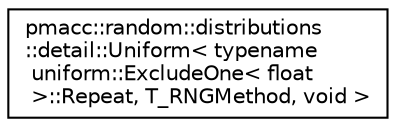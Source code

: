 digraph "Graphical Class Hierarchy"
{
 // LATEX_PDF_SIZE
  edge [fontname="Helvetica",fontsize="10",labelfontname="Helvetica",labelfontsize="10"];
  node [fontname="Helvetica",fontsize="10",shape=record];
  rankdir="LR";
  Node0 [label="pmacc::random::distributions\l::detail::Uniform\< typename\l uniform::ExcludeOne\< float\l \>::Repeat, T_RNGMethod, void \>",height=0.2,width=0.4,color="black", fillcolor="white", style="filled",URL="$classpmacc_1_1random_1_1distributions_1_1detail_1_1_uniform_3_01typename_01uniform_1_1_exclude_o95b40591323cd059d76a62d9ce948a0e.html",tooltip="Returns a random float value uniformly distributed in (0,1)"];
}
